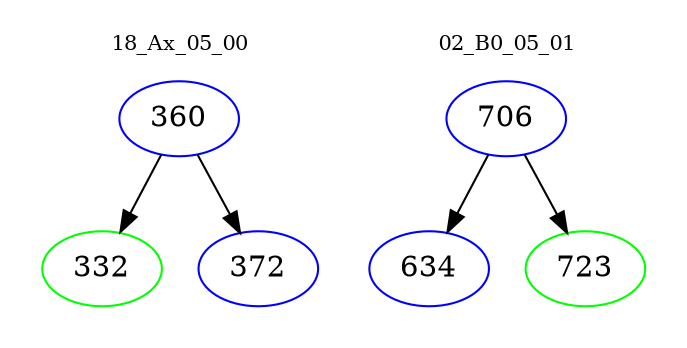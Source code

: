 digraph{
subgraph cluster_0 {
color = white
label = "18_Ax_05_00";
fontsize=10;
T0_360 [label="360", color="blue"]
T0_360 -> T0_332 [color="black"]
T0_332 [label="332", color="green"]
T0_360 -> T0_372 [color="black"]
T0_372 [label="372", color="blue"]
}
subgraph cluster_1 {
color = white
label = "02_B0_05_01";
fontsize=10;
T1_706 [label="706", color="blue"]
T1_706 -> T1_634 [color="black"]
T1_634 [label="634", color="blue"]
T1_706 -> T1_723 [color="black"]
T1_723 [label="723", color="green"]
}
}
